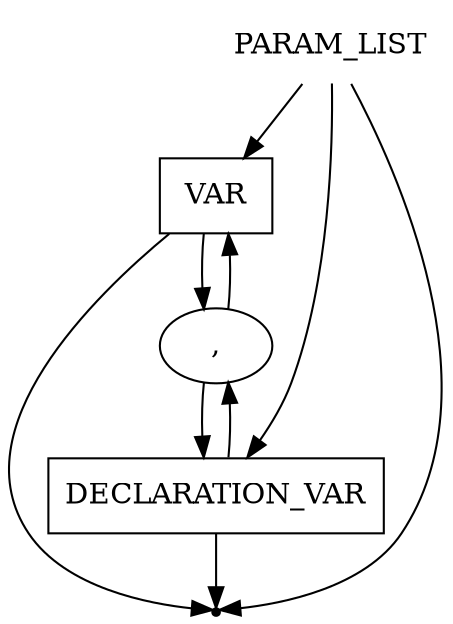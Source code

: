 digraph PARAM_LIST {
    start [label=PARAM_LIST shape=plaintext]
    var [label=VAR shape=box]
    declaration_var [label=DECLARATION_VAR shape=box]
    comma [label="," shape=oval]
    end [label="" shape=point]
    start -> var
    start -> declaration_var
    start -> end
    declaration_var -> comma
    declaration_var -> end
    var -> comma
    var -> end
    comma -> var
    comma -> declaration_var
}